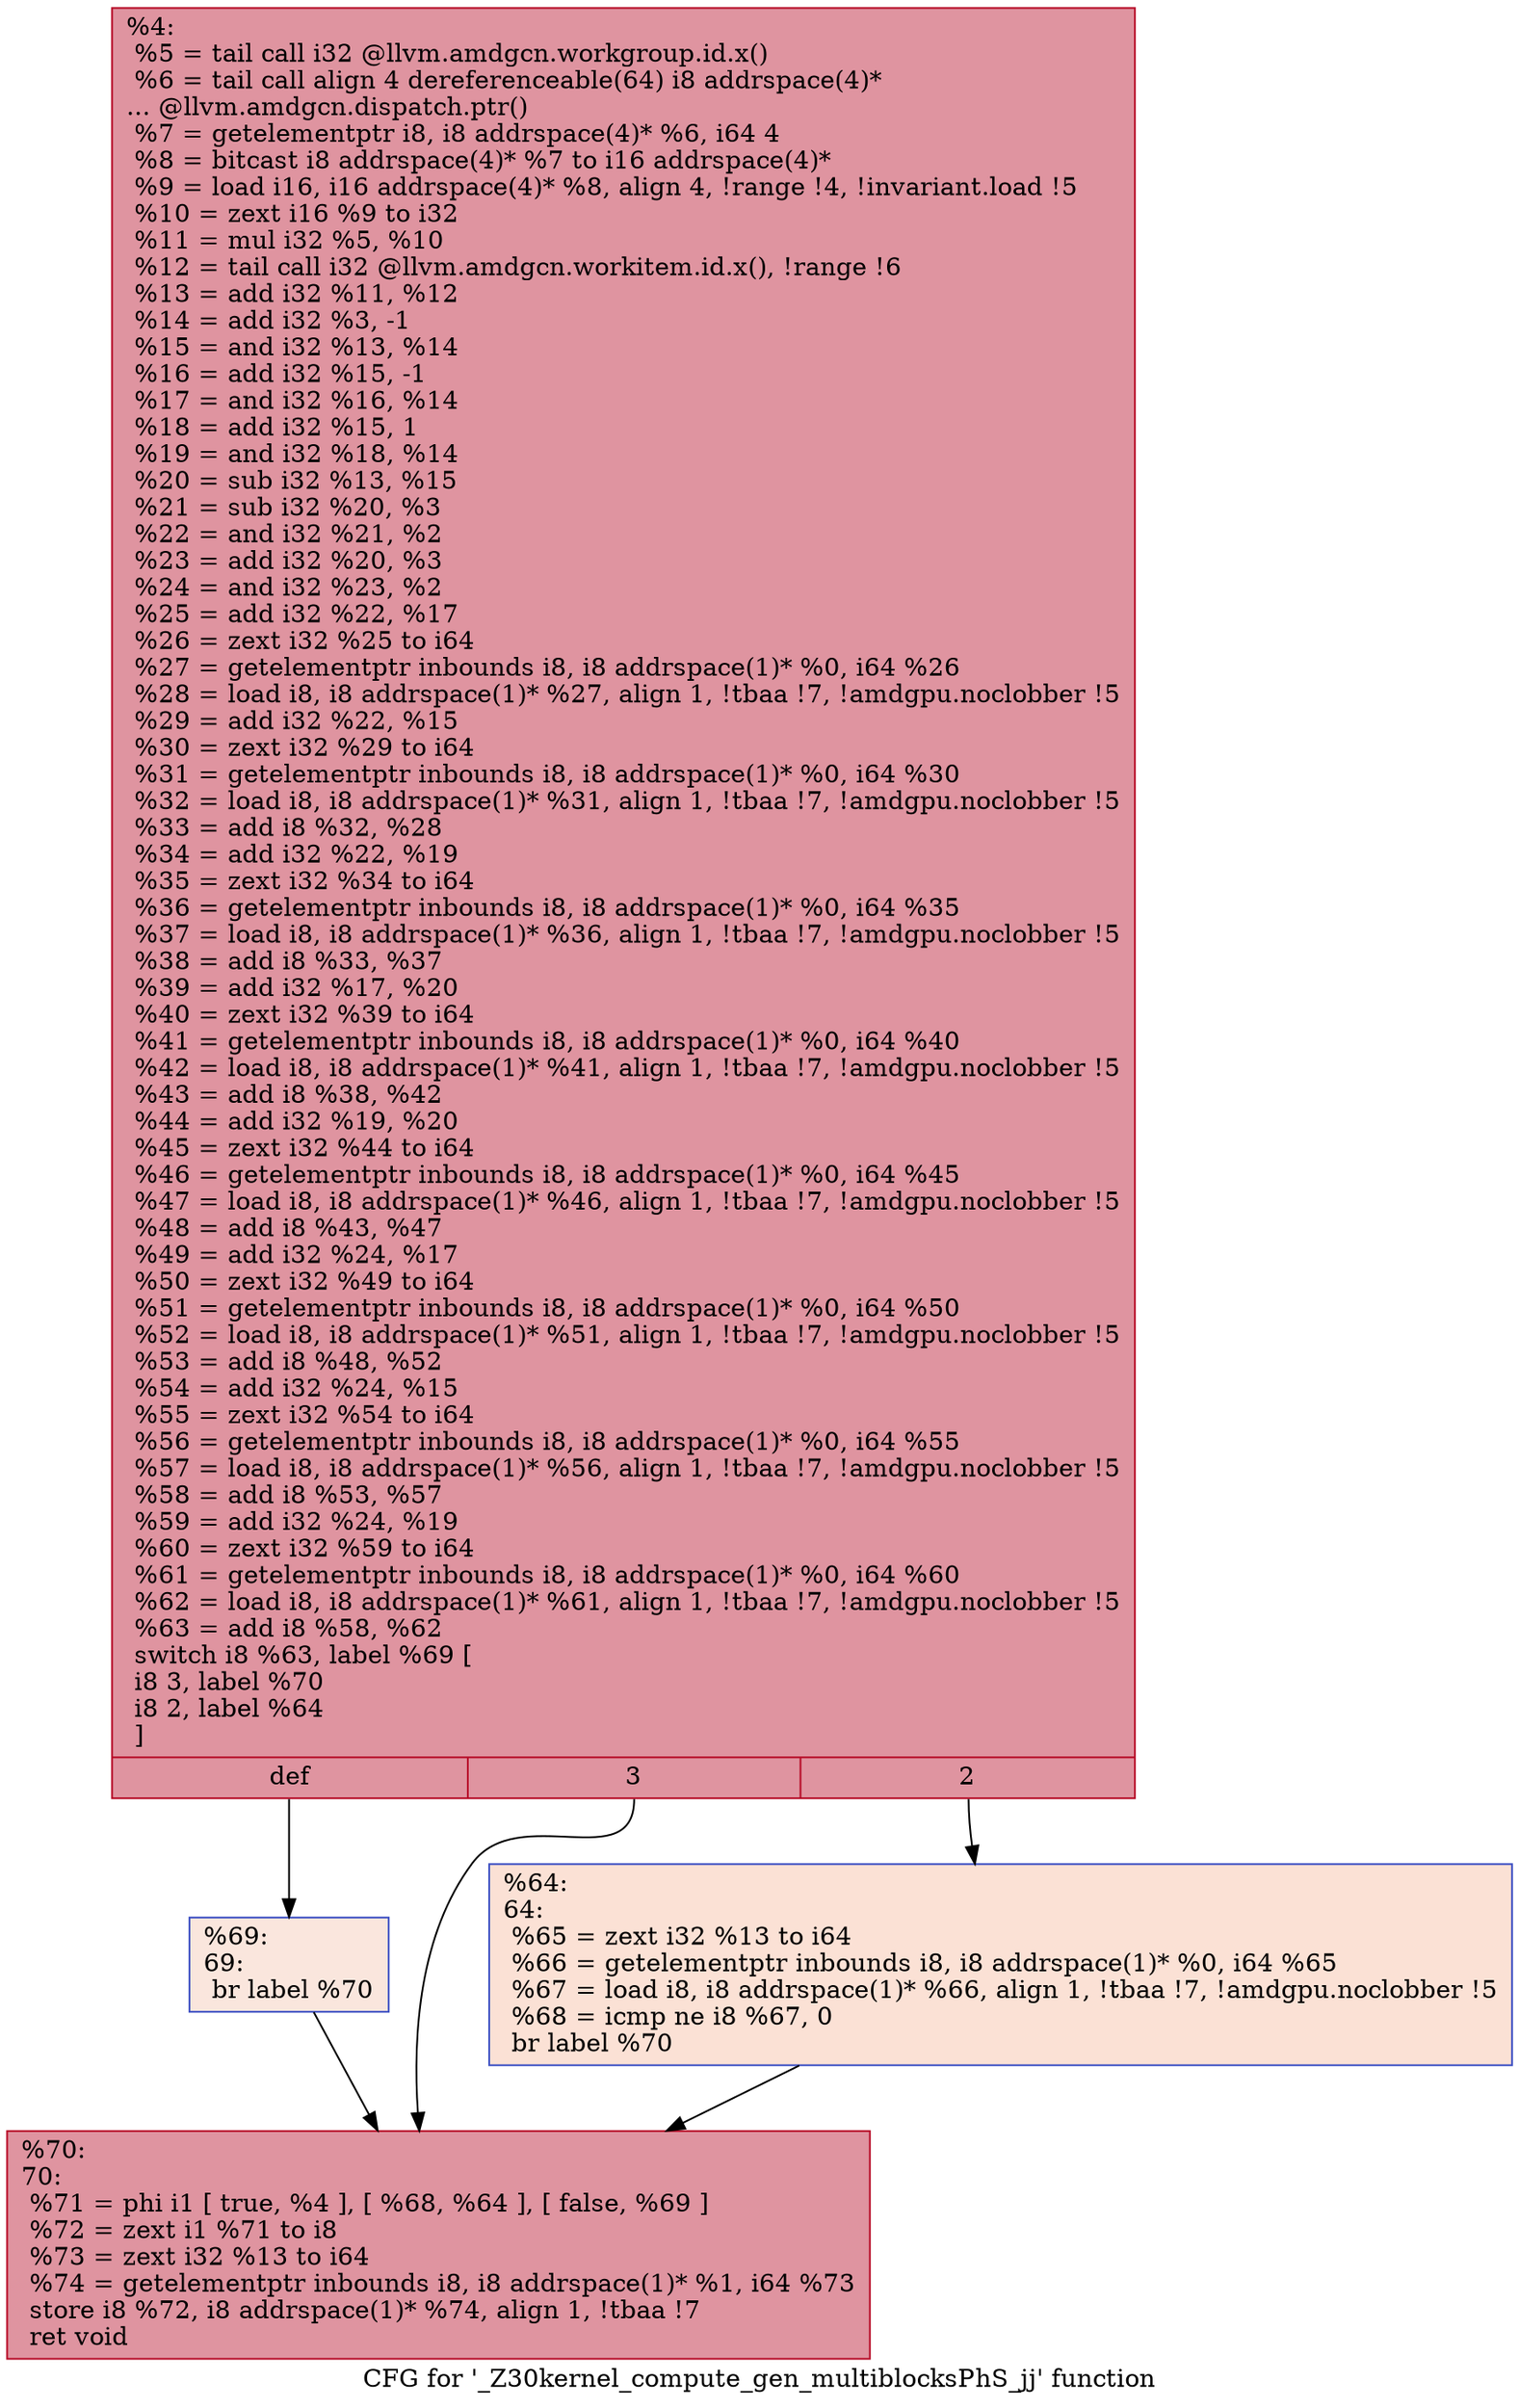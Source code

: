 digraph "CFG for '_Z30kernel_compute_gen_multiblocksPhS_jj' function" {
	label="CFG for '_Z30kernel_compute_gen_multiblocksPhS_jj' function";

	Node0x58db8c0 [shape=record,color="#b70d28ff", style=filled, fillcolor="#b70d2870",label="{%4:\l  %5 = tail call i32 @llvm.amdgcn.workgroup.id.x()\l  %6 = tail call align 4 dereferenceable(64) i8 addrspace(4)*\l... @llvm.amdgcn.dispatch.ptr()\l  %7 = getelementptr i8, i8 addrspace(4)* %6, i64 4\l  %8 = bitcast i8 addrspace(4)* %7 to i16 addrspace(4)*\l  %9 = load i16, i16 addrspace(4)* %8, align 4, !range !4, !invariant.load !5\l  %10 = zext i16 %9 to i32\l  %11 = mul i32 %5, %10\l  %12 = tail call i32 @llvm.amdgcn.workitem.id.x(), !range !6\l  %13 = add i32 %11, %12\l  %14 = add i32 %3, -1\l  %15 = and i32 %13, %14\l  %16 = add i32 %15, -1\l  %17 = and i32 %16, %14\l  %18 = add i32 %15, 1\l  %19 = and i32 %18, %14\l  %20 = sub i32 %13, %15\l  %21 = sub i32 %20, %3\l  %22 = and i32 %21, %2\l  %23 = add i32 %20, %3\l  %24 = and i32 %23, %2\l  %25 = add i32 %22, %17\l  %26 = zext i32 %25 to i64\l  %27 = getelementptr inbounds i8, i8 addrspace(1)* %0, i64 %26\l  %28 = load i8, i8 addrspace(1)* %27, align 1, !tbaa !7, !amdgpu.noclobber !5\l  %29 = add i32 %22, %15\l  %30 = zext i32 %29 to i64\l  %31 = getelementptr inbounds i8, i8 addrspace(1)* %0, i64 %30\l  %32 = load i8, i8 addrspace(1)* %31, align 1, !tbaa !7, !amdgpu.noclobber !5\l  %33 = add i8 %32, %28\l  %34 = add i32 %22, %19\l  %35 = zext i32 %34 to i64\l  %36 = getelementptr inbounds i8, i8 addrspace(1)* %0, i64 %35\l  %37 = load i8, i8 addrspace(1)* %36, align 1, !tbaa !7, !amdgpu.noclobber !5\l  %38 = add i8 %33, %37\l  %39 = add i32 %17, %20\l  %40 = zext i32 %39 to i64\l  %41 = getelementptr inbounds i8, i8 addrspace(1)* %0, i64 %40\l  %42 = load i8, i8 addrspace(1)* %41, align 1, !tbaa !7, !amdgpu.noclobber !5\l  %43 = add i8 %38, %42\l  %44 = add i32 %19, %20\l  %45 = zext i32 %44 to i64\l  %46 = getelementptr inbounds i8, i8 addrspace(1)* %0, i64 %45\l  %47 = load i8, i8 addrspace(1)* %46, align 1, !tbaa !7, !amdgpu.noclobber !5\l  %48 = add i8 %43, %47\l  %49 = add i32 %24, %17\l  %50 = zext i32 %49 to i64\l  %51 = getelementptr inbounds i8, i8 addrspace(1)* %0, i64 %50\l  %52 = load i8, i8 addrspace(1)* %51, align 1, !tbaa !7, !amdgpu.noclobber !5\l  %53 = add i8 %48, %52\l  %54 = add i32 %24, %15\l  %55 = zext i32 %54 to i64\l  %56 = getelementptr inbounds i8, i8 addrspace(1)* %0, i64 %55\l  %57 = load i8, i8 addrspace(1)* %56, align 1, !tbaa !7, !amdgpu.noclobber !5\l  %58 = add i8 %53, %57\l  %59 = add i32 %24, %19\l  %60 = zext i32 %59 to i64\l  %61 = getelementptr inbounds i8, i8 addrspace(1)* %0, i64 %60\l  %62 = load i8, i8 addrspace(1)* %61, align 1, !tbaa !7, !amdgpu.noclobber !5\l  %63 = add i8 %58, %62\l  switch i8 %63, label %69 [\l    i8 3, label %70\l    i8 2, label %64\l  ]\l|{<s0>def|<s1>3|<s2>2}}"];
	Node0x58db8c0:s0 -> Node0x58e03b0;
	Node0x58db8c0:s1 -> Node0x58e0440;
	Node0x58db8c0:s2 -> Node0x58e0500;
	Node0x58e0500 [shape=record,color="#3d50c3ff", style=filled, fillcolor="#f7bca170",label="{%64:\l64:                                               \l  %65 = zext i32 %13 to i64\l  %66 = getelementptr inbounds i8, i8 addrspace(1)* %0, i64 %65\l  %67 = load i8, i8 addrspace(1)* %66, align 1, !tbaa !7, !amdgpu.noclobber !5\l  %68 = icmp ne i8 %67, 0\l  br label %70\l}"];
	Node0x58e0500 -> Node0x58e0440;
	Node0x58e03b0 [shape=record,color="#3d50c3ff", style=filled, fillcolor="#f3c7b170",label="{%69:\l69:                                               \l  br label %70\l}"];
	Node0x58e03b0 -> Node0x58e0440;
	Node0x58e0440 [shape=record,color="#b70d28ff", style=filled, fillcolor="#b70d2870",label="{%70:\l70:                                               \l  %71 = phi i1 [ true, %4 ], [ %68, %64 ], [ false, %69 ]\l  %72 = zext i1 %71 to i8\l  %73 = zext i32 %13 to i64\l  %74 = getelementptr inbounds i8, i8 addrspace(1)* %1, i64 %73\l  store i8 %72, i8 addrspace(1)* %74, align 1, !tbaa !7\l  ret void\l}"];
}
